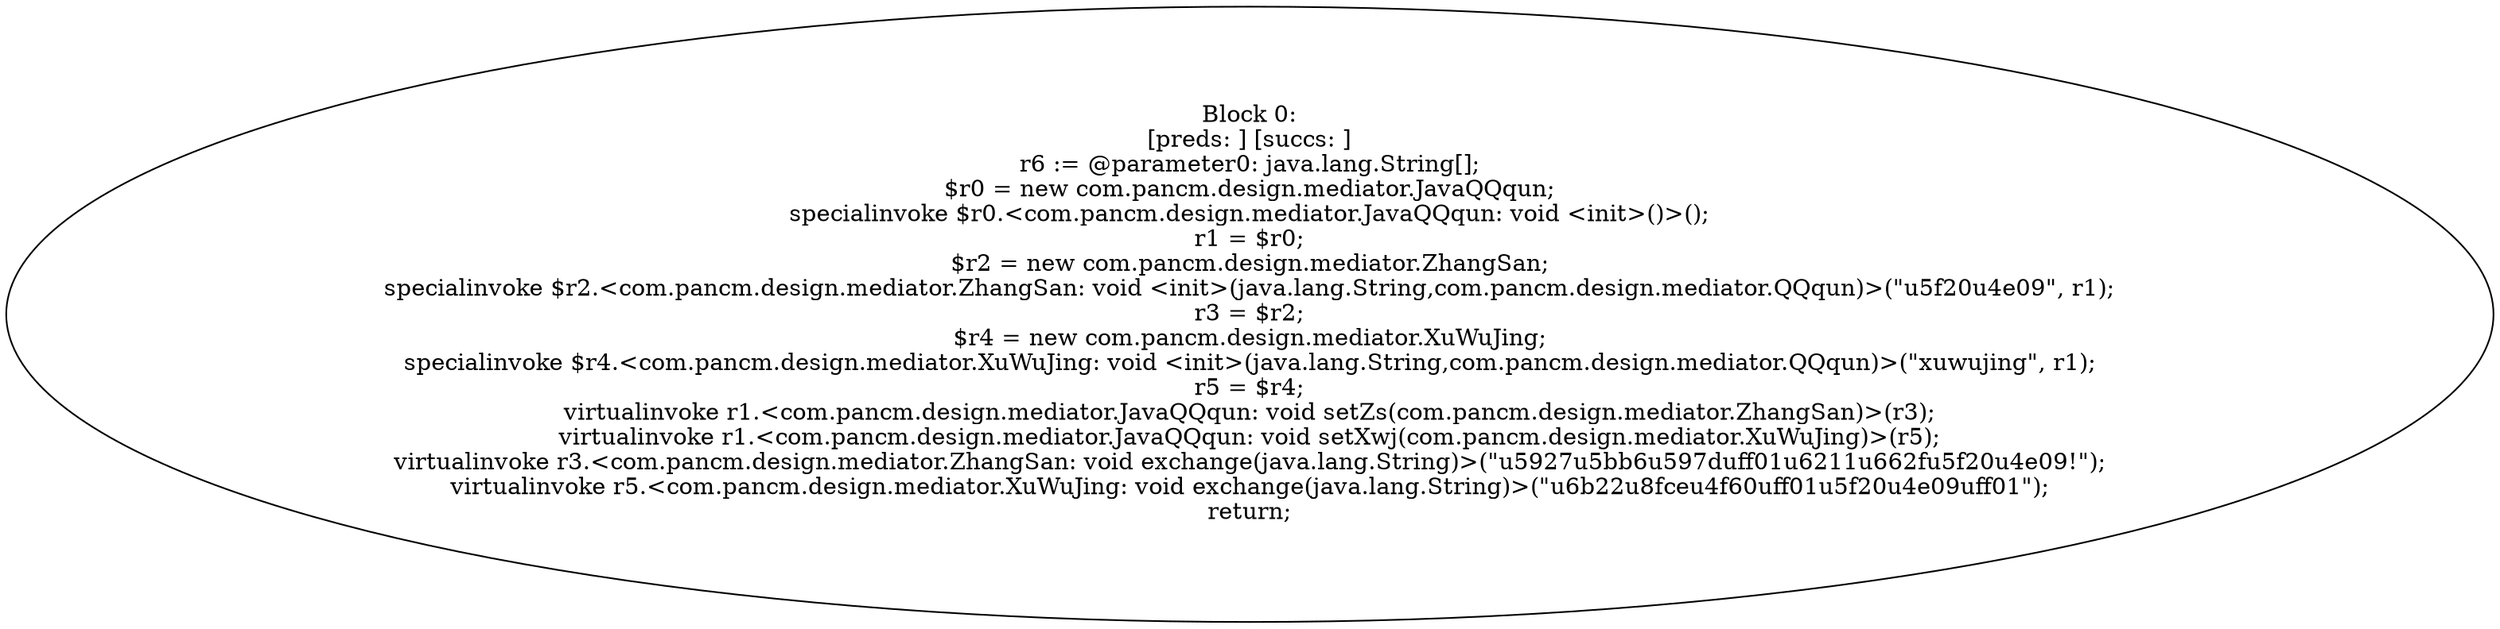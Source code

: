 digraph "unitGraph" {
    "Block 0:
[preds: ] [succs: ]
r6 := @parameter0: java.lang.String[];
$r0 = new com.pancm.design.mediator.JavaQQqun;
specialinvoke $r0.<com.pancm.design.mediator.JavaQQqun: void <init>()>();
r1 = $r0;
$r2 = new com.pancm.design.mediator.ZhangSan;
specialinvoke $r2.<com.pancm.design.mediator.ZhangSan: void <init>(java.lang.String,com.pancm.design.mediator.QQqun)>(\"\u5f20\u4e09\", r1);
r3 = $r2;
$r4 = new com.pancm.design.mediator.XuWuJing;
specialinvoke $r4.<com.pancm.design.mediator.XuWuJing: void <init>(java.lang.String,com.pancm.design.mediator.QQqun)>(\"xuwujing\", r1);
r5 = $r4;
virtualinvoke r1.<com.pancm.design.mediator.JavaQQqun: void setZs(com.pancm.design.mediator.ZhangSan)>(r3);
virtualinvoke r1.<com.pancm.design.mediator.JavaQQqun: void setXwj(com.pancm.design.mediator.XuWuJing)>(r5);
virtualinvoke r3.<com.pancm.design.mediator.ZhangSan: void exchange(java.lang.String)>(\"\u5927\u5bb6\u597d\uff01\u6211\u662f\u5f20\u4e09!\");
virtualinvoke r5.<com.pancm.design.mediator.XuWuJing: void exchange(java.lang.String)>(\"\u6b22\u8fce\u4f60\uff01\u5f20\u4e09\uff01\");
return;
"
}
